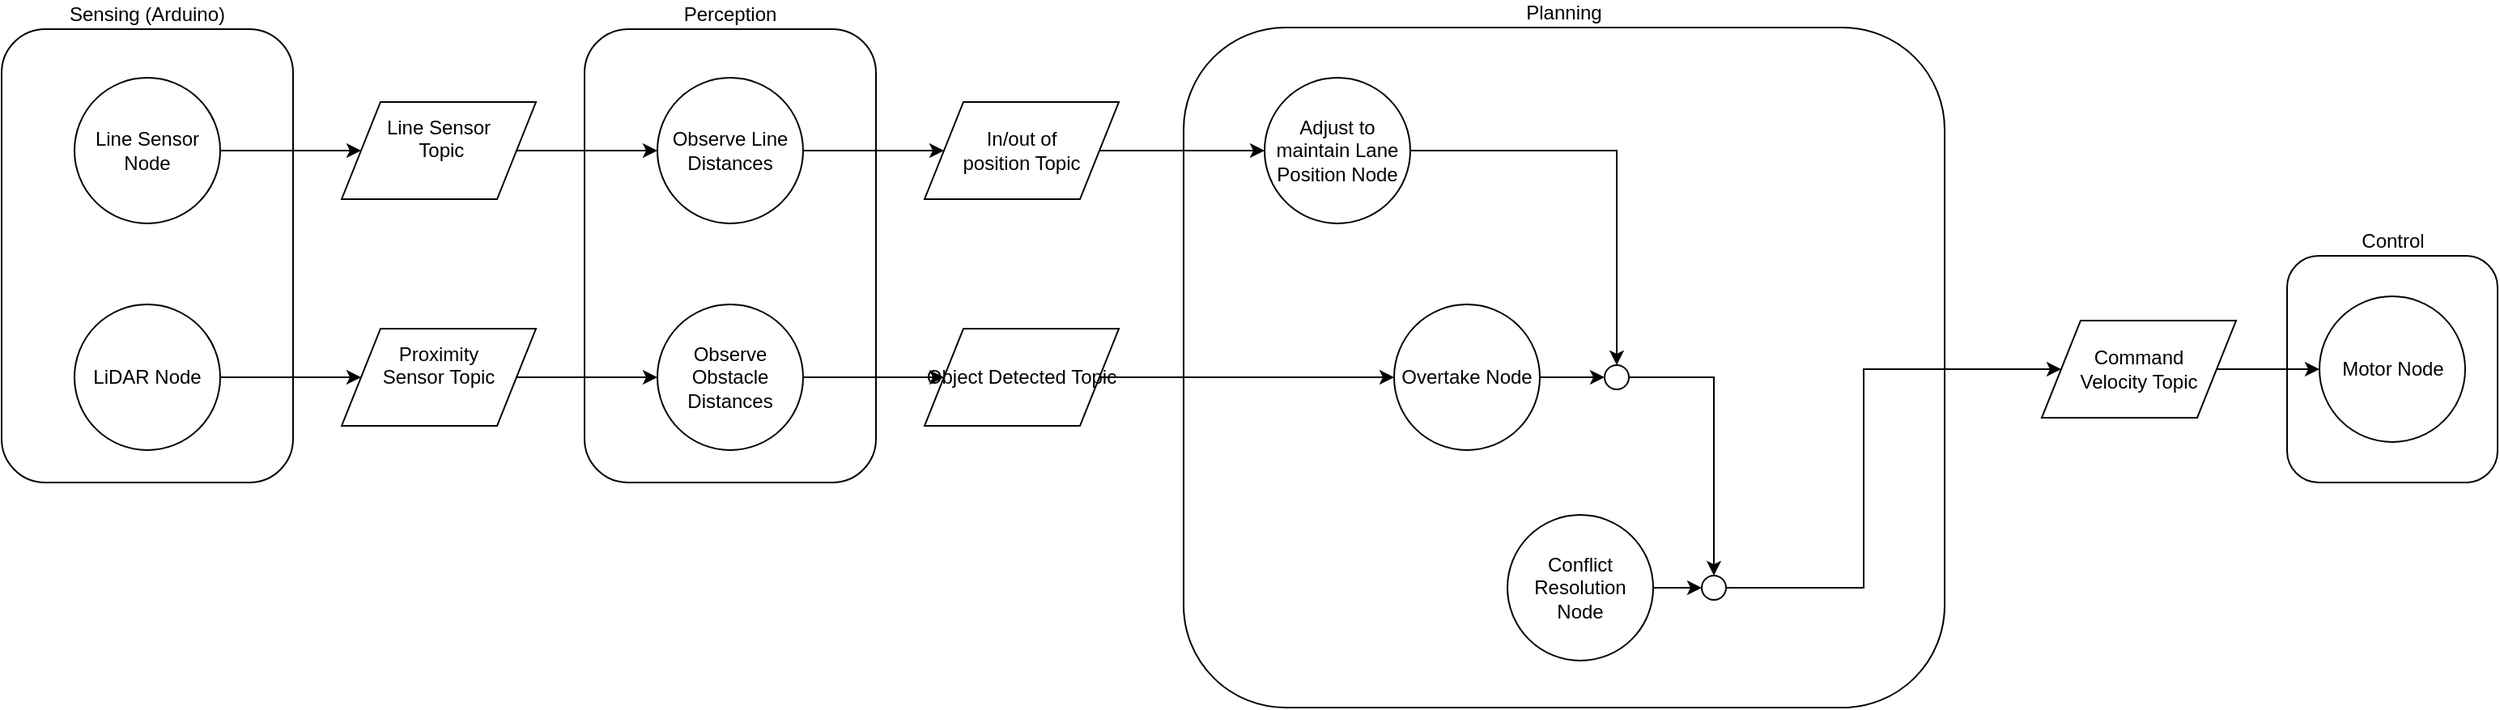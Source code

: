 <mxfile version="10.6.9" type="github"><diagram id="-Kqy3aJ_IAWIMjANw_-h" name="Page-1"><mxGraphModel dx="1640" dy="1809" grid="1" gridSize="10" guides="1" tooltips="1" connect="1" arrows="1" fold="1" page="1" pageScale="1" pageWidth="1169" pageHeight="827" math="0" shadow="0"><root><mxCell id="0"/><mxCell id="1" parent="0"/><mxCell id="sJl_4yjptFQxQyg1NuVB-43" value="Control" style="rounded=1;whiteSpace=wrap;html=1;labelPosition=center;verticalLabelPosition=top;align=center;verticalAlign=bottom;" vertex="1" parent="1"><mxGeometry x="1411.5" y="140" width="130" height="140" as="geometry"/></mxCell><mxCell id="sJl_4yjptFQxQyg1NuVB-10" value="Sensing (Arduino)&lt;br&gt;" style="rounded=1;whiteSpace=wrap;html=1;labelPosition=center;verticalLabelPosition=top;align=center;verticalAlign=bottom;" vertex="1" parent="1"><mxGeometry width="180" height="280" as="geometry"/></mxCell><mxCell id="sJl_4yjptFQxQyg1NuVB-7" value="Motor Node" style="ellipse;whiteSpace=wrap;html=1;" vertex="1" parent="1"><mxGeometry x="1431.5" y="165" width="90" height="90" as="geometry"/></mxCell><mxCell id="sJl_4yjptFQxQyg1NuVB-27" style="edgeStyle=orthogonalEdgeStyle;rounded=0;orthogonalLoop=1;jettySize=auto;html=1;exitX=1;exitY=0.5;exitDx=0;exitDy=0;entryX=0;entryY=0.5;entryDx=0;entryDy=0;" edge="1" parent="1" source="sJl_4yjptFQxQyg1NuVB-8" target="sJl_4yjptFQxQyg1NuVB-21"><mxGeometry relative="1" as="geometry"/></mxCell><mxCell id="sJl_4yjptFQxQyg1NuVB-8" value="Line Sensor Node" style="ellipse;whiteSpace=wrap;html=1;" vertex="1" parent="1"><mxGeometry x="45" y="30" width="90" height="90" as="geometry"/></mxCell><mxCell id="sJl_4yjptFQxQyg1NuVB-28" style="edgeStyle=orthogonalEdgeStyle;rounded=0;orthogonalLoop=1;jettySize=auto;html=1;exitX=1;exitY=0.5;exitDx=0;exitDy=0;entryX=0;entryY=0.5;entryDx=0;entryDy=0;" edge="1" parent="1" source="sJl_4yjptFQxQyg1NuVB-9" target="sJl_4yjptFQxQyg1NuVB-22"><mxGeometry relative="1" as="geometry"/></mxCell><mxCell id="sJl_4yjptFQxQyg1NuVB-9" value="LiDAR Node" style="ellipse;whiteSpace=wrap;html=1;" vertex="1" parent="1"><mxGeometry x="45" y="170" width="90" height="90" as="geometry"/></mxCell><mxCell id="sJl_4yjptFQxQyg1NuVB-11" value="Perception&lt;br&gt;" style="rounded=1;whiteSpace=wrap;html=1;labelPosition=center;verticalLabelPosition=top;align=center;verticalAlign=bottom;" vertex="1" parent="1"><mxGeometry x="360" width="180" height="280" as="geometry"/></mxCell><mxCell id="sJl_4yjptFQxQyg1NuVB-31" style="edgeStyle=orthogonalEdgeStyle;rounded=0;orthogonalLoop=1;jettySize=auto;html=1;exitX=1;exitY=0.5;exitDx=0;exitDy=0;entryX=0;entryY=0.5;entryDx=0;entryDy=0;" edge="1" parent="1" source="sJl_4yjptFQxQyg1NuVB-12" target="sJl_4yjptFQxQyg1NuVB-23"><mxGeometry relative="1" as="geometry"/></mxCell><mxCell id="sJl_4yjptFQxQyg1NuVB-12" value="Observe Line Distances" style="ellipse;whiteSpace=wrap;html=1;" vertex="1" parent="1"><mxGeometry x="405" y="30" width="90" height="90" as="geometry"/></mxCell><mxCell id="sJl_4yjptFQxQyg1NuVB-32" style="edgeStyle=orthogonalEdgeStyle;rounded=0;orthogonalLoop=1;jettySize=auto;html=1;exitX=1;exitY=0.5;exitDx=0;exitDy=0;" edge="1" parent="1" source="sJl_4yjptFQxQyg1NuVB-13" target="sJl_4yjptFQxQyg1NuVB-25"><mxGeometry relative="1" as="geometry"/></mxCell><mxCell id="sJl_4yjptFQxQyg1NuVB-13" value="Observe Obstacle Distances&lt;br&gt;" style="ellipse;whiteSpace=wrap;html=1;" vertex="1" parent="1"><mxGeometry x="405" y="170" width="90" height="90" as="geometry"/></mxCell><mxCell id="sJl_4yjptFQxQyg1NuVB-17" value="Planning&lt;br&gt;" style="rounded=1;whiteSpace=wrap;html=1;labelPosition=center;verticalLabelPosition=top;align=center;verticalAlign=bottom;" vertex="1" parent="1"><mxGeometry x="730" y="-1" width="470" height="420" as="geometry"/></mxCell><mxCell id="sJl_4yjptFQxQyg1NuVB-50" style="edgeStyle=orthogonalEdgeStyle;rounded=0;orthogonalLoop=1;jettySize=auto;html=1;exitX=1;exitY=0.5;exitDx=0;exitDy=0;entryX=0.5;entryY=0;entryDx=0;entryDy=0;" edge="1" parent="1" source="sJl_4yjptFQxQyg1NuVB-18" target="sJl_4yjptFQxQyg1NuVB-48"><mxGeometry relative="1" as="geometry"/></mxCell><mxCell id="sJl_4yjptFQxQyg1NuVB-18" value="Adjust to maintain Lane Position Node" style="ellipse;whiteSpace=wrap;html=1;" vertex="1" parent="1"><mxGeometry x="780" y="30" width="90" height="90" as="geometry"/></mxCell><mxCell id="sJl_4yjptFQxQyg1NuVB-51" style="edgeStyle=orthogonalEdgeStyle;rounded=0;orthogonalLoop=1;jettySize=auto;html=1;exitX=1;exitY=0.5;exitDx=0;exitDy=0;entryX=0;entryY=0.5;entryDx=0;entryDy=0;" edge="1" parent="1" source="sJl_4yjptFQxQyg1NuVB-19" target="sJl_4yjptFQxQyg1NuVB-48"><mxGeometry relative="1" as="geometry"/></mxCell><mxCell id="sJl_4yjptFQxQyg1NuVB-19" value="Overtake Node&lt;br&gt;" style="ellipse;whiteSpace=wrap;html=1;" vertex="1" parent="1"><mxGeometry x="860" y="170" width="90" height="90" as="geometry"/></mxCell><mxCell id="sJl_4yjptFQxQyg1NuVB-53" style="edgeStyle=orthogonalEdgeStyle;rounded=0;orthogonalLoop=1;jettySize=auto;html=1;exitX=1;exitY=0.5;exitDx=0;exitDy=0;entryX=0;entryY=0.5;entryDx=0;entryDy=0;" edge="1" parent="1" source="sJl_4yjptFQxQyg1NuVB-20" target="sJl_4yjptFQxQyg1NuVB-49"><mxGeometry relative="1" as="geometry"/></mxCell><mxCell id="sJl_4yjptFQxQyg1NuVB-20" value="Conflict Resolution Node&lt;br&gt;" style="ellipse;whiteSpace=wrap;html=1;" vertex="1" parent="1"><mxGeometry x="930" y="300" width="90" height="90" as="geometry"/></mxCell><mxCell id="sJl_4yjptFQxQyg1NuVB-29" style="edgeStyle=orthogonalEdgeStyle;rounded=0;orthogonalLoop=1;jettySize=auto;html=1;exitX=1;exitY=0.5;exitDx=0;exitDy=0;entryX=0;entryY=0.5;entryDx=0;entryDy=0;" edge="1" parent="1" source="sJl_4yjptFQxQyg1NuVB-21" target="sJl_4yjptFQxQyg1NuVB-12"><mxGeometry relative="1" as="geometry"/></mxCell><mxCell id="sJl_4yjptFQxQyg1NuVB-21" value="Line Sensor&lt;br&gt;&amp;nbsp;Topic&lt;br&gt;&lt;br&gt;" style="shape=parallelogram;perimeter=parallelogramPerimeter;whiteSpace=wrap;html=1;" vertex="1" parent="1"><mxGeometry x="210" y="45" width="120" height="60" as="geometry"/></mxCell><mxCell id="sJl_4yjptFQxQyg1NuVB-30" style="edgeStyle=orthogonalEdgeStyle;rounded=0;orthogonalLoop=1;jettySize=auto;html=1;exitX=1;exitY=0.5;exitDx=0;exitDy=0;entryX=0;entryY=0.5;entryDx=0;entryDy=0;" edge="1" parent="1" source="sJl_4yjptFQxQyg1NuVB-22" target="sJl_4yjptFQxQyg1NuVB-13"><mxGeometry relative="1" as="geometry"/></mxCell><mxCell id="sJl_4yjptFQxQyg1NuVB-22" value="Proximity&lt;br&gt;Sensor&amp;nbsp;Topic&lt;br&gt;&lt;br&gt;" style="shape=parallelogram;perimeter=parallelogramPerimeter;whiteSpace=wrap;html=1;" vertex="1" parent="1"><mxGeometry x="210" y="185" width="120" height="60" as="geometry"/></mxCell><mxCell id="sJl_4yjptFQxQyg1NuVB-33" style="edgeStyle=orthogonalEdgeStyle;rounded=0;orthogonalLoop=1;jettySize=auto;html=1;exitX=1;exitY=0.5;exitDx=0;exitDy=0;" edge="1" parent="1" source="sJl_4yjptFQxQyg1NuVB-23" target="sJl_4yjptFQxQyg1NuVB-18"><mxGeometry relative="1" as="geometry"/></mxCell><mxCell id="sJl_4yjptFQxQyg1NuVB-23" value="In/out of &lt;br&gt;position Topic" style="shape=parallelogram;perimeter=parallelogramPerimeter;whiteSpace=wrap;html=1;" vertex="1" parent="1"><mxGeometry x="570" y="45" width="120" height="60" as="geometry"/></mxCell><mxCell id="sJl_4yjptFQxQyg1NuVB-56" style="edgeStyle=orthogonalEdgeStyle;rounded=0;orthogonalLoop=1;jettySize=auto;html=1;exitX=1;exitY=0.5;exitDx=0;exitDy=0;entryX=0;entryY=0.5;entryDx=0;entryDy=0;" edge="1" parent="1" source="sJl_4yjptFQxQyg1NuVB-24" target="sJl_4yjptFQxQyg1NuVB-7"><mxGeometry relative="1" as="geometry"/></mxCell><mxCell id="sJl_4yjptFQxQyg1NuVB-24" value="Command &lt;br&gt;Velocity Topic" style="shape=parallelogram;perimeter=parallelogramPerimeter;whiteSpace=wrap;html=1;" vertex="1" parent="1"><mxGeometry x="1260" y="180" width="120" height="60" as="geometry"/></mxCell><mxCell id="sJl_4yjptFQxQyg1NuVB-39" style="edgeStyle=orthogonalEdgeStyle;rounded=0;orthogonalLoop=1;jettySize=auto;html=1;exitX=1;exitY=0.5;exitDx=0;exitDy=0;entryX=0;entryY=0.5;entryDx=0;entryDy=0;" edge="1" parent="1" source="sJl_4yjptFQxQyg1NuVB-25" target="sJl_4yjptFQxQyg1NuVB-19"><mxGeometry relative="1" as="geometry"/></mxCell><mxCell id="sJl_4yjptFQxQyg1NuVB-25" value="Object Detected Topic" style="shape=parallelogram;perimeter=parallelogramPerimeter;whiteSpace=wrap;html=1;" vertex="1" parent="1"><mxGeometry x="570" y="185" width="120" height="60" as="geometry"/></mxCell><mxCell id="sJl_4yjptFQxQyg1NuVB-52" style="edgeStyle=orthogonalEdgeStyle;rounded=0;orthogonalLoop=1;jettySize=auto;html=1;exitX=1;exitY=0.5;exitDx=0;exitDy=0;entryX=0.5;entryY=0;entryDx=0;entryDy=0;" edge="1" parent="1" source="sJl_4yjptFQxQyg1NuVB-48" target="sJl_4yjptFQxQyg1NuVB-49"><mxGeometry relative="1" as="geometry"/></mxCell><mxCell id="sJl_4yjptFQxQyg1NuVB-48" value="" style="ellipse;whiteSpace=wrap;html=1;" vertex="1" parent="1"><mxGeometry x="990" y="207.5" width="15" height="15" as="geometry"/></mxCell><mxCell id="sJl_4yjptFQxQyg1NuVB-55" style="edgeStyle=orthogonalEdgeStyle;rounded=0;orthogonalLoop=1;jettySize=auto;html=1;exitX=1;exitY=0.5;exitDx=0;exitDy=0;entryX=0;entryY=0.5;entryDx=0;entryDy=0;" edge="1" parent="1" source="sJl_4yjptFQxQyg1NuVB-49" target="sJl_4yjptFQxQyg1NuVB-24"><mxGeometry relative="1" as="geometry"><Array as="points"><mxPoint x="1150" y="345"/><mxPoint x="1150" y="210"/></Array></mxGeometry></mxCell><mxCell id="sJl_4yjptFQxQyg1NuVB-49" value="" style="ellipse;whiteSpace=wrap;html=1;" vertex="1" parent="1"><mxGeometry x="1050" y="337.5" width="15" height="15" as="geometry"/></mxCell></root></mxGraphModel></diagram></mxfile>